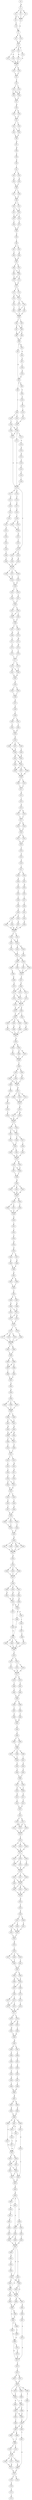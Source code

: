 strict digraph  {
	S0 -> S1 [ label = M ];
	S1 -> S2 [ label = A ];
	S1 -> S3 [ label = P ];
	S1 -> S4 [ label = G ];
	S2 -> S5 [ label = I ];
	S3 -> S5 [ label = I ];
	S4 -> S6 [ label = M ];
	S4 -> S5 [ label = I ];
	S5 -> S7 [ label = R ];
	S6 -> S8 [ label = P ];
	S7 -> S9 [ label = R ];
	S7 -> S10 [ label = K ];
	S8 -> S7 [ label = R ];
	S9 -> S11 [ label = K ];
	S10 -> S11 [ label = K ];
	S11 -> S12 [ label = S ];
	S11 -> S13 [ label = T ];
	S11 -> S14 [ label = P ];
	S12 -> S15 [ label = T ];
	S12 -> S16 [ label = S ];
	S13 -> S17 [ label = N ];
	S14 -> S18 [ label = K ];
	S15 -> S18 [ label = K ];
	S16 -> S18 [ label = K ];
	S17 -> S18 [ label = K ];
	S18 -> S19 [ label = S ];
	S18 -> S20 [ label = N ];
	S19 -> S21 [ label = P ];
	S20 -> S21 [ label = P ];
	S21 -> S22 [ label = P ];
	S22 -> S23 [ label = I ];
	S22 -> S24 [ label = V ];
	S23 -> S25 [ label = L ];
	S23 -> S26 [ label = M ];
	S24 -> S26 [ label = M ];
	S24 -> S25 [ label = L ];
	S25 -> S27 [ label = S ];
	S26 -> S27 [ label = S ];
	S27 -> S28 [ label = H ];
	S28 -> S29 [ label = E ];
	S28 -> S30 [ label = D ];
	S29 -> S31 [ label = F ];
	S30 -> S31 [ label = F ];
	S31 -> S32 [ label = I ];
	S31 -> S33 [ label = V ];
	S32 -> S34 [ label = L ];
	S32 -> S35 [ label = I ];
	S33 -> S35 [ label = I ];
	S34 -> S36 [ label = Q ];
	S35 -> S36 [ label = Q ];
	S36 -> S37 [ label = N ];
	S37 -> S38 [ label = H ];
	S38 -> S39 [ label = A ];
	S39 -> S40 [ label = D ];
	S40 -> S41 [ label = I ];
	S41 -> S42 [ label = V ];
	S41 -> S43 [ label = L ];
	S42 -> S44 [ label = S ];
	S43 -> S45 [ label = A ];
	S44 -> S46 [ label = C ];
	S45 -> S46 [ label = C ];
	S46 -> S47 [ label = V ];
	S46 -> S48 [ label = I ];
	S47 -> S49 [ label = A ];
	S48 -> S49 [ label = A ];
	S49 -> S50 [ label = M ];
	S49 -> S51 [ label = I ];
	S50 -> S52 [ label = V ];
	S50 -> S53 [ label = L ];
	S51 -> S53 [ label = L ];
	S52 -> S54 [ label = F ];
	S53 -> S55 [ label = I ];
	S53 -> S54 [ label = F ];
	S54 -> S56 [ label = L ];
	S55 -> S57 [ label = V ];
	S56 -> S58 [ label = L ];
	S57 -> S58 [ label = L ];
	S58 -> S59 [ label = G ];
	S59 -> S60 [ label = L ];
	S60 -> S61 [ label = M ];
	S60 -> S62 [ label = V ];
	S61 -> S63 [ label = F ];
	S62 -> S64 [ label = A ];
	S63 -> S65 [ label = E ];
	S64 -> S65 [ label = E ];
	S65 -> S66 [ label = I ];
	S65 -> S67 [ label = V ];
	S66 -> S68 [ label = S ];
	S66 -> S69 [ label = T ];
	S67 -> S69 [ label = T ];
	S68 -> S70 [ label = A ];
	S69 -> S71 [ label = S ];
	S69 -> S70 [ label = A ];
	S70 -> S72 [ label = K ];
	S71 -> S72 [ label = K ];
	S72 -> S73 [ label = V ];
	S72 -> S74 [ label = F ];
	S73 -> S75 [ label = A ];
	S73 -> S76 [ label = S ];
	S74 -> S75 [ label = A ];
	S75 -> S77 [ label = I ];
	S75 -> S78 [ label = V ];
	S76 -> S79 [ label = R ];
	S77 -> S80 [ label = I ];
	S78 -> S80 [ label = I ];
	S78 -> S81 [ label = L ];
	S79 -> S82 [ label = V ];
	S80 -> S83 [ label = F ];
	S81 -> S83 [ label = F ];
	S82 -> S83 [ label = F ];
	S83 -> S84 [ label = V ];
	S83 -> S85 [ label = I ];
	S84 -> S86 [ label = T ];
	S84 -> S87 [ label = F ];
	S85 -> S86 [ label = T ];
	S86 -> S88 [ label = L ];
	S86 -> S89 [ label = V ];
	S87 -> S88 [ label = L ];
	S88 -> S90 [ label = Q ];
	S89 -> S90 [ label = Q ];
	S90 -> S91 [ label = Y ];
	S90 -> S92 [ label = H ];
	S91 -> S93 [ label = N ];
	S92 -> S94 [ label = G ];
	S93 -> S95 [ label = V ];
	S93 -> S96 [ label = E ];
	S94 -> S97 [ label = F ];
	S95 -> S98 [ label = T ];
	S96 -> S99 [ label = E ];
	S97 -> S100 [ label = I ];
	S98 -> S101 [ label = L ];
	S98 -> S102 [ label = I ];
	S99 -> S103 [ label = G ];
	S100 -> S104 [ label = K ];
	S101 -> S105 [ label = P ];
	S102 -> S106 [ label = S ];
	S103 -> S107 [ label = E ];
	S104 -> S93 [ label = N ];
	S105 -> S108 [ label = A ];
	S106 -> S108 [ label = A ];
	S106 -> S109 [ label = V ];
	S107 -> S110 [ label = L ];
	S108 -> S111 [ label = T ];
	S108 -> S112 [ label = N ];
	S108 -> S113 [ label = V ];
	S109 -> S112 [ label = N ];
	S110 -> S114 [ label = E ];
	S111 -> S115 [ label = E ];
	S112 -> S115 [ label = E ];
	S113 -> S116 [ label = G ];
	S114 -> S105 [ label = P ];
	S115 -> S117 [ label = E ];
	S115 -> S118 [ label = G ];
	S115 -> S119 [ label = F ];
	S116 -> S120 [ label = K ];
	S117 -> S121 [ label = Q ];
	S118 -> S122 [ label = P ];
	S119 -> S123 [ label = H ];
	S119 -> S124 [ label = T ];
	S120 -> S125 [ label = D ];
	S121 -> S126 [ label = A ];
	S122 -> S127 [ label = E ];
	S123 -> S128 [ label = H ];
	S124 -> S129 [ label = R ];
	S125 -> S130 [ label = A ];
	S126 -> S131 [ label = T ];
	S127 -> S132 [ label = E ];
	S128 -> S133 [ label = G ];
	S129 -> S133 [ label = G ];
	S130 -> S134 [ label = F ];
	S131 -> S135 [ label = E ];
	S132 -> S136 [ label = T ];
	S133 -> S137 [ label = I ];
	S133 -> S138 [ label = Y ];
	S133 -> S139 [ label = L ];
	S134 -> S140 [ label = P ];
	S135 -> S141 [ label = S ];
	S136 -> S142 [ label = A ];
	S136 -> S143 [ label = T ];
	S137 -> S144 [ label = K ];
	S138 -> S145 [ label = L ];
	S139 -> S144 [ label = K ];
	S140 -> S146 [ label = I ];
	S141 -> S147 [ label = A ];
	S142 -> S148 [ label = V ];
	S143 -> S148 [ label = V ];
	S144 -> S149 [ label = D ];
	S145 -> S149 [ label = D ];
	S146 -> S115 [ label = E ];
	S147 -> S150 [ label = S ];
	S148 -> S151 [ label = N ];
	S149 -> S152 [ label = L ];
	S149 -> S153 [ label = I ];
	S150 -> S154 [ label = F ];
	S151 -> S155 [ label = Y ];
	S152 -> S156 [ label = A ];
	S153 -> S157 [ label = F ];
	S154 -> S158 [ label = Y ];
	S155 -> S119 [ label = F ];
	S156 -> S159 [ label = T ];
	S157 -> S159 [ label = T ];
	S158 -> S160 [ label = Y ];
	S159 -> S161 [ label = I ];
	S159 -> S162 [ label = V ];
	S160 -> S163 [ label = Y ];
	S161 -> S164 [ label = F ];
	S162 -> S164 [ label = F ];
	S162 -> S165 [ label = L ];
	S163 -> S133 [ label = G ];
	S164 -> S166 [ label = F ];
	S165 -> S166 [ label = F ];
	S166 -> S167 [ label = Y ];
	S166 -> S168 [ label = Q ];
	S167 -> S169 [ label = M ];
	S168 -> S170 [ label = A ];
	S169 -> S171 [ label = L ];
	S170 -> S172 [ label = M ];
	S171 -> S173 [ label = V ];
	S172 -> S174 [ label = M ];
	S173 -> S175 [ label = A ];
	S174 -> S176 [ label = L ];
	S175 -> S177 [ label = I ];
	S176 -> S177 [ label = I ];
	S177 -> S178 [ label = I ];
	S177 -> S179 [ label = V ];
	S178 -> S180 [ label = V ];
	S178 -> S181 [ label = M ];
	S179 -> S180 [ label = V ];
	S180 -> S182 [ label = H ];
	S181 -> S182 [ label = H ];
	S182 -> S183 [ label = A ];
	S183 -> S184 [ label = I ];
	S183 -> S185 [ label = V ];
	S184 -> S186 [ label = I ];
	S185 -> S186 [ label = I ];
	S186 -> S187 [ label = Q ];
	S187 -> S188 [ label = E ];
	S188 -> S189 [ label = Y ];
	S189 -> S190 [ label = V ];
	S189 -> S191 [ label = I ];
	S190 -> S192 [ label = L ];
	S191 -> S193 [ label = V ];
	S192 -> S194 [ label = D ];
	S193 -> S194 [ label = D ];
	S194 -> S195 [ label = K ];
	S195 -> S196 [ label = I ];
	S195 -> S197 [ label = L ];
	S195 -> S198 [ label = V ];
	S196 -> S199 [ label = N ];
	S197 -> S199 [ label = N ];
	S198 -> S200 [ label = S ];
	S199 -> S201 [ label = R ];
	S199 -> S202 [ label = K ];
	S200 -> S202 [ label = K ];
	S201 -> S203 [ label = R ];
	S201 -> S204 [ label = K ];
	S202 -> S204 [ label = K ];
	S203 -> S205 [ label = M ];
	S204 -> S206 [ label = K ];
	S204 -> S207 [ label = L ];
	S204 -> S205 [ label = M ];
	S205 -> S208 [ label = H ];
	S206 -> S208 [ label = H ];
	S207 -> S208 [ label = H ];
	S208 -> S209 [ label = F ];
	S208 -> S210 [ label = L ];
	S209 -> S211 [ label = S ];
	S210 -> S211 [ label = S ];
	S211 -> S212 [ label = K ];
	S212 -> S213 [ label = T ];
	S213 -> S214 [ label = K ];
	S214 -> S215 [ label = H ];
	S214 -> S216 [ label = N ];
	S215 -> S217 [ label = S ];
	S216 -> S217 [ label = S ];
	S217 -> S218 [ label = K ];
	S217 -> S219 [ label = R ];
	S218 -> S220 [ label = F ];
	S219 -> S220 [ label = F ];
	S220 -> S221 [ label = N ];
	S220 -> S222 [ label = S ];
	S221 -> S223 [ label = E ];
	S222 -> S223 [ label = E ];
	S223 -> S224 [ label = S ];
	S224 -> S225 [ label = G ];
	S225 -> S226 [ label = Q ];
	S226 -> S227 [ label = L ];
	S227 -> S228 [ label = S ];
	S227 -> S229 [ label = L ];
	S228 -> S230 [ label = A ];
	S229 -> S231 [ label = V ];
	S230 -> S232 [ label = F ];
	S231 -> S233 [ label = W ];
	S232 -> S234 [ label = Y ];
	S233 -> S235 [ label = C ];
	S234 -> S236 [ label = L ];
	S235 -> S237 [ label = I ];
	S236 -> S238 [ label = F ];
	S237 -> S239 [ label = V ];
	S238 -> S240 [ label = S ];
	S239 -> S241 [ label = A ];
	S240 -> S242 [ label = C ];
	S240 -> S243 [ label = F ];
	S241 -> S244 [ label = V ];
	S242 -> S245 [ label = I ];
	S242 -> S246 [ label = V ];
	S243 -> S247 [ label = A ];
	S244 -> S248 [ label = G ];
	S245 -> S249 [ label = W ];
	S246 -> S249 [ label = W ];
	S247 -> S249 [ label = W ];
	S248 -> S249 [ label = W ];
	S249 -> S250 [ label = G ];
	S249 -> S251 [ label = S ];
	S250 -> S252 [ label = T ];
	S250 -> S253 [ label = A ];
	S251 -> S253 [ label = A ];
	S252 -> S254 [ label = F ];
	S253 -> S255 [ label = S ];
	S253 -> S256 [ label = H ];
	S254 -> S257 [ label = I ];
	S255 -> S257 [ label = I ];
	S256 -> S258 [ label = L ];
	S257 -> S259 [ label = L ];
	S257 -> S260 [ label = I ];
	S258 -> S260 [ label = I ];
	S259 -> S261 [ label = V ];
	S259 -> S262 [ label = L ];
	S260 -> S263 [ label = I ];
	S260 -> S264 [ label = M ];
	S261 -> S265 [ label = S ];
	S262 -> S265 [ label = S ];
	S263 -> S266 [ label = K ];
	S264 -> S265 [ label = S ];
	S265 -> S267 [ label = E ];
	S266 -> S268 [ label = N ];
	S267 -> S269 [ label = N ];
	S268 -> S270 [ label = G ];
	S269 -> S271 [ label = Y ];
	S269 -> S272 [ label = F ];
	S269 -> S273 [ label = I ];
	S270 -> S272 [ label = F ];
	S271 -> S274 [ label = I ];
	S272 -> S275 [ label = L ];
	S272 -> S276 [ label = F ];
	S273 -> S275 [ label = L ];
	S274 -> S277 [ label = S ];
	S275 -> S277 [ label = S ];
	S275 -> S278 [ label = A ];
	S276 -> S277 [ label = S ];
	S277 -> S279 [ label = D ];
	S277 -> S280 [ label = N ];
	S278 -> S279 [ label = D ];
	S279 -> S281 [ label = P ];
	S280 -> S281 [ label = P ];
	S280 -> S282 [ label = I ];
	S281 -> S283 [ label = T ];
	S281 -> S284 [ label = V ];
	S281 -> S285 [ label = A ];
	S282 -> S286 [ label = S ];
	S283 -> S287 [ label = I ];
	S284 -> S288 [ label = N ];
	S285 -> S289 [ label = S ];
	S286 -> S290 [ label = A ];
	S287 -> S291 [ label = L ];
	S288 -> S291 [ label = L ];
	S289 -> S291 [ label = L ];
	S290 -> S291 [ label = L ];
	S291 -> S292 [ label = W ];
	S292 -> S293 [ label = R ];
	S292 -> S294 [ label = E ];
	S293 -> S295 [ label = S ];
	S294 -> S296 [ label = G ];
	S294 -> S297 [ label = D ];
	S295 -> S298 [ label = Y ];
	S296 -> S298 [ label = Y ];
	S297 -> S298 [ label = Y ];
	S298 -> S299 [ label = P ];
	S299 -> S300 [ label = P ];
	S299 -> S301 [ label = H ];
	S300 -> S302 [ label = N ];
	S301 -> S303 [ label = T ];
	S301 -> S304 [ label = R ];
	S302 -> S305 [ label = L ];
	S303 -> S305 [ label = L ];
	S303 -> S306 [ label = I ];
	S304 -> S305 [ label = L ];
	S305 -> S307 [ label = M ];
	S306 -> S308 [ label = I ];
	S307 -> S309 [ label = T ];
	S307 -> S310 [ label = P ];
	S307 -> S311 [ label = Q ];
	S308 -> S312 [ label = H ];
	S309 -> S313 [ label = F ];
	S310 -> S313 [ label = F ];
	S311 -> S313 [ label = F ];
	S312 -> S314 [ label = W ];
	S313 -> S315 [ label = Q ];
	S314 -> S316 [ label = E ];
	S315 -> S317 [ label = V ];
	S315 -> S318 [ label = M ];
	S316 -> S319 [ label = T ];
	S317 -> S320 [ label = K ];
	S318 -> S320 [ label = K ];
	S319 -> S320 [ label = K ];
	S320 -> S321 [ label = F ];
	S320 -> S322 [ label = L ];
	S321 -> S323 [ label = F ];
	S321 -> S324 [ label = Y ];
	S322 -> S324 [ label = Y ];
	S323 -> S325 [ label = Y ];
	S324 -> S326 [ label = F ];
	S324 -> S327 [ label = L ];
	S325 -> S328 [ label = I ];
	S326 -> S328 [ label = I ];
	S327 -> S329 [ label = L ];
	S328 -> S330 [ label = L ];
	S328 -> S331 [ label = C ];
	S329 -> S332 [ label = V ];
	S330 -> S333 [ label = Q ];
	S331 -> S333 [ label = Q ];
	S332 -> S333 [ label = Q ];
	S333 -> S334 [ label = L ];
	S333 -> S335 [ label = M ];
	S334 -> S336 [ label = A ];
	S334 -> S337 [ label = G ];
	S335 -> S336 [ label = A ];
	S336 -> S338 [ label = Y ];
	S337 -> S338 [ label = Y ];
	S338 -> S339 [ label = W ];
	S339 -> S340 [ label = F ];
	S339 -> S341 [ label = L ];
	S339 -> S342 [ label = V ];
	S340 -> S343 [ label = H ];
	S341 -> S343 [ label = H ];
	S342 -> S343 [ label = H ];
	S343 -> S344 [ label = A ];
	S343 -> S345 [ label = M ];
	S344 -> S346 [ label = F ];
	S344 -> S347 [ label = L ];
	S345 -> S348 [ label = Y ];
	S346 -> S349 [ label = P ];
	S347 -> S349 [ label = P ];
	S348 -> S349 [ label = P ];
	S349 -> S350 [ label = E ];
	S350 -> S351 [ label = L ];
	S351 -> S352 [ label = Y ];
	S352 -> S353 [ label = F ];
	S353 -> S354 [ label = Q ];
	S354 -> S355 [ label = K ];
	S355 -> S356 [ label = T ];
	S355 -> S357 [ label = A ];
	S356 -> S358 [ label = K ];
	S357 -> S359 [ label = R ];
	S358 -> S360 [ label = K ];
	S359 -> S360 [ label = K ];
	S360 -> S361 [ label = E ];
	S361 -> S362 [ label = D ];
	S361 -> S363 [ label = E ];
	S362 -> S364 [ label = I ];
	S363 -> S364 [ label = I ];
	S364 -> S365 [ label = P ];
	S365 -> S366 [ label = R ];
	S365 -> S367 [ label = T ];
	S366 -> S368 [ label = Q ];
	S367 -> S369 [ label = R ];
	S368 -> S370 [ label = L ];
	S368 -> S371 [ label = V ];
	S369 -> S371 [ label = V ];
	S370 -> S372 [ label = V ];
	S371 -> S373 [ label = R ];
	S371 -> S372 [ label = V ];
	S372 -> S374 [ label = Y ];
	S373 -> S374 [ label = Y ];
	S374 -> S375 [ label = I ];
	S374 -> S376 [ label = Y ];
	S375 -> S377 [ label = G ];
	S375 -> S378 [ label = F ];
	S375 -> S379 [ label = S ];
	S376 -> S380 [ label = T ];
	S377 -> S381 [ label = L ];
	S378 -> S381 [ label = L ];
	S379 -> S381 [ label = L ];
	S380 -> S381 [ label = L ];
	S381 -> S382 [ label = Y ];
	S381 -> S383 [ label = H ];
	S382 -> S384 [ label = L ];
	S383 -> S384 [ label = L ];
	S384 -> S385 [ label = F ];
	S384 -> S386 [ label = V ];
	S385 -> S387 [ label = H ];
	S386 -> S387 [ label = H ];
	S386 -> S388 [ label = F ];
	S387 -> S389 [ label = I ];
	S388 -> S390 [ label = L ];
	S389 -> S391 [ label = A ];
	S390 -> S391 [ label = A ];
	S391 -> S392 [ label = G ];
	S392 -> S393 [ label = A ];
	S393 -> S394 [ label = Y ];
	S394 -> S395 [ label = L ];
	S394 -> S396 [ label = I ];
	S394 -> S397 [ label = A ];
	S395 -> S398 [ label = L ];
	S396 -> S398 [ label = L ];
	S397 -> S398 [ label = L ];
	S398 -> S399 [ label = N ];
	S398 -> S400 [ label = S ];
	S399 -> S401 [ label = L ];
	S399 -> S402 [ label = F ];
	S400 -> S401 [ label = L ];
	S401 -> S403 [ label = N ];
	S402 -> S404 [ label = W ];
	S403 -> S405 [ label = H ];
	S403 -> S406 [ label = R ];
	S404 -> S406 [ label = R ];
	S405 -> S407 [ label = L ];
	S406 -> S407 [ label = L ];
	S406 -> S408 [ label = V ];
	S407 -> S409 [ label = G ];
	S408 -> S410 [ label = S ];
	S409 -> S411 [ label = L ];
	S410 -> S411 [ label = L ];
	S411 -> S412 [ label = V ];
	S411 -> S413 [ label = I ];
	S412 -> S414 [ label = L ];
	S413 -> S415 [ label = M ];
	S414 -> S416 [ label = L ];
	S415 -> S417 [ label = G ];
	S416 -> S418 [ label = V ];
	S417 -> S419 [ label = M ];
	S418 -> S420 [ label = P ];
	S418 -> S421 [ label = L ];
	S419 -> S421 [ label = L ];
	S420 -> S422 [ label = H ];
	S421 -> S422 [ label = H ];
	S422 -> S423 [ label = Y ];
	S422 -> S424 [ label = F ];
	S423 -> S425 [ label = F ];
	S424 -> S426 [ label = T ];
	S425 -> S427 [ label = V ];
	S426 -> S428 [ label = A ];
	S427 -> S429 [ label = E ];
	S428 -> S429 [ label = E ];
	S429 -> S430 [ label = F ];
	S429 -> S431 [ label = L ];
	S429 -> S432 [ label = A ];
	S430 -> S433 [ label = L ];
	S431 -> S433 [ label = L ];
	S432 -> S434 [ label = V ];
	S433 -> S435 [ label = F ];
	S434 -> S435 [ label = F ];
	S435 -> S436 [ label = H ];
	S436 -> S437 [ label = I ];
	S436 -> S438 [ label = V ];
	S436 -> S439 [ label = A ];
	S436 -> S440 [ label = M ];
	S437 -> S441 [ label = S ];
	S438 -> S441 [ label = S ];
	S439 -> S441 [ label = S ];
	S440 -> S441 [ label = S ];
	S441 -> S442 [ label = R ];
	S442 -> S443 [ label = L ];
	S443 -> S444 [ label = F ];
	S443 -> S445 [ label = V ];
	S443 -> S446 [ label = L ];
	S444 -> S447 [ label = Y ];
	S445 -> S447 [ label = Y ];
	S446 -> S447 [ label = Y ];
	S447 -> S448 [ label = F ];
	S448 -> S449 [ label = T ];
	S448 -> S450 [ label = S ];
	S448 -> S451 [ label = A ];
	S449 -> S452 [ label = D ];
	S450 -> S453 [ label = N ];
	S451 -> S454 [ label = E ];
	S452 -> S455 [ label = E ];
	S453 -> S455 [ label = E ];
	S454 -> S456 [ label = K ];
	S455 -> S457 [ label = K ];
	S455 -> S458 [ label = N ];
	S456 -> S458 [ label = N ];
	S457 -> S459 [ label = Y ];
	S458 -> S460 [ label = R ];
	S458 -> S461 [ label = E ];
	S459 -> S462 [ label = Q ];
	S460 -> S462 [ label = Q ];
	S461 -> S463 [ label = L ];
	S462 -> S464 [ label = K ];
	S462 -> S465 [ label = L ];
	S462 -> S466 [ label = T ];
	S463 -> S467 [ label = A ];
	S464 -> S468 [ label = G ];
	S465 -> S468 [ label = G ];
	S466 -> S468 [ label = G ];
	S467 -> S469 [ label = E ];
	S468 -> S470 [ label = F ];
	S469 -> S471 [ label = M ];
	S470 -> S472 [ label = S ];
	S470 -> S473 [ label = T ];
	S471 -> S468 [ label = G ];
	S472 -> S474 [ label = L ];
	S473 -> S475 [ label = I ];
	S473 -> S476 [ label = V ];
	S474 -> S477 [ label = W ];
	S475 -> S477 [ label = W ];
	S476 -> S477 [ label = W ];
	S477 -> S478 [ label = A ];
	S477 -> S479 [ label = R ];
	S478 -> S480 [ label = V ];
	S479 -> S481 [ label = F ];
	S480 -> S482 [ label = L ];
	S481 -> S483 [ label = V ];
	S482 -> S484 [ label = F ];
	S483 -> S484 [ label = F ];
	S484 -> S485 [ label = V ];
	S484 -> S486 [ label = P ];
	S485 -> S487 [ label = L ];
	S486 -> S488 [ label = I ];
	S487 -> S489 [ label = G ];
	S488 -> S490 [ label = V ];
	S489 -> S491 [ label = R ];
	S490 -> S491 [ label = R ];
	S491 -> S492 [ label = L ];
	S492 -> S493 [ label = L ];
	S493 -> S494 [ label = T ];
	S493 -> S495 [ label = I ];
	S494 -> S496 [ label = L ];
	S495 -> S496 [ label = L ];
	S496 -> S497 [ label = I ];
	S496 -> S498 [ label = S ];
	S496 -> S499 [ label = A ];
	S497 -> S500 [ label = L ];
	S498 -> S500 [ label = L ];
	S499 -> S501 [ label = I ];
	S500 -> S502 [ label = S ];
	S501 -> S503 [ label = G ];
	S502 -> S504 [ label = V ];
	S503 -> S505 [ label = F ];
	S504 -> S506 [ label = L ];
	S505 -> S506 [ label = L ];
	S506 -> S507 [ label = T ];
	S506 -> S508 [ label = A ];
	S507 -> S509 [ label = V ];
	S507 -> S510 [ label = F ];
	S508 -> S509 [ label = V ];
	S509 -> S511 [ label = G ];
	S510 -> S512 [ label = R ];
	S511 -> S513 [ label = F ];
	S512 -> S514 [ label = L ];
	S513 -> S515 [ label = G ];
	S514 -> S515 [ label = G ];
	S515 -> S516 [ label = L ];
	S516 -> S517 [ label = A ];
	S516 -> S518 [ label = G ];
	S517 -> S519 [ label = R ];
	S517 -> S520 [ label = T ];
	S517 -> S521 [ label = G ];
	S518 -> S519 [ label = R ];
	S519 -> S522 [ label = A ];
	S520 -> S522 [ label = A ];
	S521 -> S522 [ label = A ];
	S522 -> S523 [ label = E ];
	S523 -> S524 [ label = N ];
	S523 -> S525 [ label = I ];
	S523 -> S526 [ label = Q ];
	S524 -> S527 [ label = Q ];
	S525 -> S527 [ label = Q ];
	S526 -> S527 [ label = Q ];
	S527 -> S528 [ label = K ];
	S527 -> S529 [ label = G ];
	S527 -> S530 [ label = E ];
	S528 -> S531 [ label = L ];
	S529 -> S532 [ label = F ];
	S529 -> S531 [ label = L ];
	S530 -> S533 [ label = V ];
	S531 -> S534 [ label = D ];
	S532 -> S534 [ label = D ];
	S533 -> S534 [ label = D ];
	S534 -> S535 [ label = F ];
	S534 -> S536 [ label = L ];
	S534 -> S537 [ label = I ];
	S535 -> S538 [ label = S ];
	S535 -> S539 [ label = A ];
	S536 -> S539 [ label = A ];
	S537 -> S539 [ label = A ];
	S538 -> S540 [ label = T ];
	S539 -> S541 [ label = A ];
	S539 -> S540 [ label = T ];
	S539 -> S542 [ label = E ];
	S540 -> S543 [ label = G ];
	S541 -> S543 [ label = G ];
	S542 -> S543 [ label = G ];
	S543 -> S544 [ label = N ];
	S544 -> S545 [ label = F ];
	S545 -> S546 [ label = N ];
	S546 -> S547 [ label = V ];
	S546 -> S548 [ label = S ];
	S547 -> S549 [ label = L ];
	S547 -> S550 [ label = V ];
	S548 -> S551 [ label = P ];
	S549 -> S552 [ label = G ];
	S549 -> S553 [ label = F ];
	S550 -> S553 [ label = F ];
	S551 -> S553 [ label = F ];
	S552 -> S554 [ label = V ];
	S553 -> S554 [ label = V ];
	S554 -> S555 [ label = R ];
	S555 -> S556 [ label = I ];
	S556 -> S557 [ label = A ];
	S556 -> S558 [ label = T ];
	S556 -> S559 [ label = V ];
	S557 -> S560 [ label = V ];
	S558 -> S560 [ label = V ];
	S559 -> S561 [ label = C ];
	S560 -> S562 [ label = L ];
	S561 -> S562 [ label = L ];
	S562 -> S563 [ label = A ];
	S562 -> S564 [ label = S ];
	S563 -> S565 [ label = S ];
	S563 -> S566 [ label = A ];
	S564 -> S565 [ label = S ];
	S565 -> S567 [ label = I ];
	S565 -> S568 [ label = L ];
	S566 -> S567 [ label = I ];
	S567 -> S569 [ label = C ];
	S568 -> S570 [ label = F ];
	S569 -> S571 [ label = I ];
	S569 -> S572 [ label = L ];
	S570 -> S573 [ label = V ];
	S571 -> S574 [ label = T ];
	S572 -> S575 [ label = S ];
	S572 -> S574 [ label = T ];
	S573 -> S576 [ label = L ];
	S574 -> S577 [ label = Q ];
	S575 -> S577 [ label = Q ];
	S576 -> S577 [ label = Q ];
	S577 -> S578 [ label = A ];
	S577 -> S579 [ label = V ];
	S578 -> S580 [ label = F ];
	S579 -> S580 [ label = F ];
	S579 -> S581 [ label = W ];
	S580 -> S582 [ label = M ];
	S581 -> S583 [ label = L ];
	S582 -> S584 [ label = M ];
	S583 -> S584 [ label = M ];
	S584 -> S585 [ label = W ];
	S585 -> S586 [ label = K ];
	S585 -> S587 [ label = P ];
	S586 -> S588 [ label = F ];
	S587 -> S589 [ label = Y ];
	S588 -> S590 [ label = I ];
	S589 -> S591 [ label = T ];
	S590 -> S592 [ label = N ];
	S591 -> S593 [ label = Q ];
	S592 -> S594 [ label = F ];
	S593 -> S595 [ label = L ];
	S594 -> S596 [ label = Q ];
	S595 -> S597 [ label = I ];
	S596 -> S598 [ label = L ];
	S597 -> S599 [ label = V ];
	S598 -> S600 [ label = R ];
	S599 -> S600 [ label = R ];
	S600 -> S601 [ label = R ];
	S601 -> S602 [ label = W ];
	S601 -> S603 [ label = R ];
	S602 -> S604 [ label = R ];
	S603 -> S605 [ label = N ];
	S604 -> S606 [ label = E ];
	S605 -> S606 [ label = E ];
	S606 -> S607 [ label = H ];
	S606 -> S608 [ label = Q ];
	S606 -> S609 [ label = R ];
	S607 -> S610 [ label = S ];
	S607 -> S611 [ label = G ];
	S608 -> S612 [ label = E ];
	S609 -> S613 [ label = A ];
	S610 -> S614 [ label = T ];
	S611 -> S615 [ label = Q ];
	S612 -> S616 [ label = E ];
	S613 -> S615 [ label = Q ];
	S614 -> S617 [ label = S ];
	S615 -> S618 [ label = A ];
	S615 -> S619 [ label = T ];
	S616 -> S620 [ label = L ];
	S617 -> S615 [ label = Q ];
	S618 -> S621 [ label = P ];
	S618 -> S622 [ label = Q ];
	S619 -> S622 [ label = Q ];
	S620 -> S623 [ label = K ];
	S621 -> S624 [ label = T ];
	S622 -> S624 [ label = T ];
	S622 -> S625 [ label = A ];
	S623 -> S626 [ label = K ];
	S624 -> S627 [ label = V ];
	S624 -> S620 [ label = L ];
	S625 -> S627 [ label = V ];
	S626 -> S628 [ label = K ];
	S627 -> S623 [ label = K ];
	S628 -> S629 [ label = P ];
	S628 -> S630 [ label = A ];
	S628 -> S631 [ label = A ];
	S629 -> S632 [ label = T ];
	S629 -> S633 [ label = A ];
	S630 -> S634 [ label = A ];
	S631 -> S633 [ label = A ];
	S632 -> S635 [ label = V ];
	S633 -> S636 [ label = P ];
	S634 -> S637 [ label = V ];
	S635 -> S638 [ label = T ];
	S636 -> S639 [ label = S ];
	S636 -> S640 [ label = A ];
	S637 -> S641 [ label = L ];
	S638 -> S642 [ label = K ];
	S639 -> S642 [ label = K ];
	S640 -> S642 [ label = K ];
	S641 -> S643 [ label = S ];
	S642 -> S644 [ label = G ];
	S642 -> S645 [ label = S ];
	S642 -> S646 [ label = P ];
	S643 -> S647 [ label = T ];
	S644 -> S648 [ label = R ];
	S644 -> S649 [ label = K ];
	S645 -> S650 [ label = K ];
	S645 -> S648 [ label = R ];
	S646 -> S651 [ label = K ];
	S647 -> S640 [ label = A ];
	S648 -> S652 [ label = S ];
	S648 -> S653 [ label = S ];
	S649 -> S650 [ label = K ];
	S650 -> S652 [ label = S ];
	S650 -> S654 [ label = Q ];
	S651 -> S655 [ label = P ];
	S652 -> S656 [ label = R ];
	S652 -> S657 [ label = K ];
	S653 -> S652 [ label = S ];
	S654 -> S658 [ label = K ];
	S655 -> S659 [ label = V ];
	S656 -> S660 [ label = K ];
	S657 -> S661 [ label = K ];
	S658 -> S660 [ label = K ];
	S659 -> S644 [ label = G ];
	S660 -> S662 [ label = G ];
	S660 -> S663 [ label = D ];
	S661 -> S664 [ label = D ];
	S662 -> S665 [ label = T ];
	S662 -> S666 [ label = S ];
	S663 -> S662 [ label = G ];
	S664 -> S667 [ label = K ];
	S665 -> S668 [ label = E ];
	S666 -> S669 [ label = F ];
	S667 -> S670 [ label = A ];
	S668 -> S671 [ label = N ];
	S668 -> S672 [ label = S ];
	S669 -> S668 [ label = E ];
	S670 -> S671 [ label = N ];
	S671 -> S673 [ label = G ];
	S672 -> S674 [ label = T ];
	S673 -> S675 [ label = V ];
	S674 -> S671 [ label = N ];
	S675 -> S676 [ label = N ];
	S675 -> S677 [ label = G ];
	S676 -> S678 [ label = G ];
	S677 -> S678 [ label = G ];
	S678 -> S679 [ label = T ];
	S678 -> S680 [ label = V ];
	S678 -> S681 [ label = K ];
	S678 -> S682 [ label = A ];
	S679 -> S680 [ label = V ];
	S680 -> S683 [ label = T ];
	S680 -> S684 [ label = N ];
	S681 -> S685 [ label = S ];
	S682 -> S686 [ label = L ];
	S683 -> S687 [ label = S ];
	S683 -> S688 [ label = P ];
	S684 -> S687 [ label = S ];
	S685 -> S689 [ label = G ];
	S686 -> S683 [ label = T ];
	S687 -> S690 [ label = N ];
	S687 -> S691 [ label = H ];
	S688 -> S690 [ label = N ];
	S689 -> S692 [ label = A ];
	S689 -> S693 [ label = K ];
	S690 -> S689 [ label = G ];
	S691 -> S694 [ label = T ];
	S692 -> S695 [ label = D ];
	S692 -> S696 [ label = E ];
	S693 -> S697 [ label = L ];
	S694 -> S692 [ label = A ];
	S695 -> S698 [ label = S ];
	S696 -> S698 [ label = S ];
	S697 -> S699 [ label = K ];
	S698 -> S700 [ label = P ];
	S698 -> S701 [ label = S ];
	S699 -> S702 [ label = K ];
	S700 -> S703 [ label = R ];
	S701 -> S703 [ label = R ];
	S702 -> S704 [ label = E ];
	S702 -> S705 [ label = N ];
	S703 -> S706 [ label = N ];
	S703 -> S707 [ label = A ];
	S703 -> S708 [ label = V ];
	S704 -> S709 [ label = K ];
	S706 -> S711 [ label = R ];
	S707 -> S711 [ label = R ];
	S708 -> S699 [ label = K ];
	S709 -> S712 [ label = S ];
	S711 -> S702 [ label = K ];
	S712 -> S713 [ label = S ];
}

